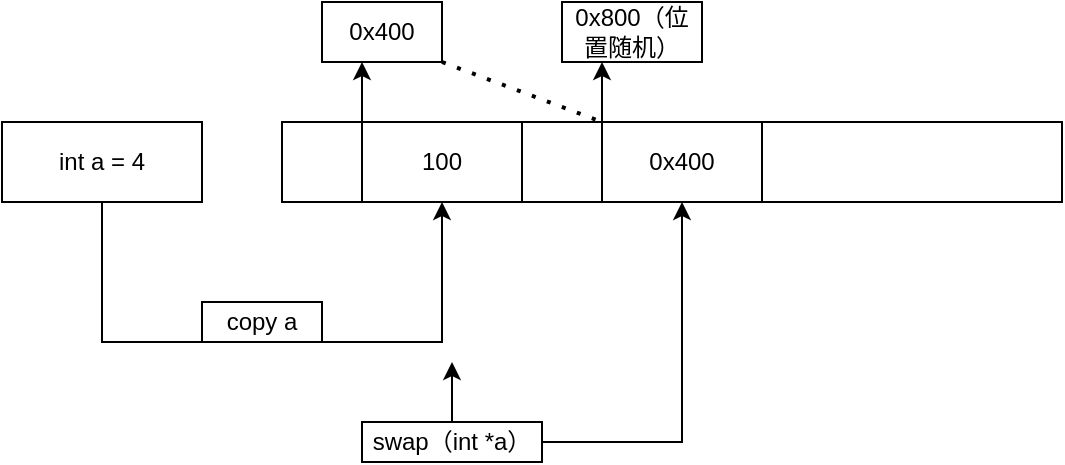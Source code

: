 <mxfile version="24.0.1" type="github">
  <diagram name="第 1 页" id="q78kQpraHTkYWzgcd1Y4">
    <mxGraphModel dx="1590" dy="512" grid="1" gridSize="10" guides="1" tooltips="1" connect="1" arrows="1" fold="1" page="1" pageScale="1" pageWidth="827" pageHeight="1169" math="0" shadow="0">
      <root>
        <mxCell id="0" />
        <mxCell id="1" parent="0" />
        <mxCell id="YHRuFbyDJNhAcAvSOEoz-2" value="" style="rounded=0;whiteSpace=wrap;html=1;" vertex="1" parent="1">
          <mxGeometry x="80" y="320" width="390" height="40" as="geometry" />
        </mxCell>
        <mxCell id="YHRuFbyDJNhAcAvSOEoz-3" value="&lt;font style=&quot;vertical-align: inherit;&quot;&gt;&lt;font style=&quot;vertical-align: inherit;&quot;&gt;100&lt;/font&gt;&lt;/font&gt;" style="rounded=0;whiteSpace=wrap;html=1;" vertex="1" parent="1">
          <mxGeometry x="120" y="320" width="80" height="40" as="geometry" />
        </mxCell>
        <mxCell id="YHRuFbyDJNhAcAvSOEoz-4" value="0x400" style="rounded=0;whiteSpace=wrap;html=1;" vertex="1" parent="1">
          <mxGeometry x="240" y="320" width="80" height="40" as="geometry" />
        </mxCell>
        <mxCell id="YHRuFbyDJNhAcAvSOEoz-5" value="" style="endArrow=classic;html=1;rounded=0;exitX=0;exitY=0;exitDx=0;exitDy=0;" edge="1" parent="1" source="YHRuFbyDJNhAcAvSOEoz-4">
          <mxGeometry width="50" height="50" relative="1" as="geometry">
            <mxPoint x="270" y="360" as="sourcePoint" />
            <mxPoint x="240" y="290" as="targetPoint" />
          </mxGeometry>
        </mxCell>
        <mxCell id="YHRuFbyDJNhAcAvSOEoz-6" value="" style="endArrow=classic;html=1;rounded=0;exitX=0;exitY=0;exitDx=0;exitDy=0;" edge="1" parent="1">
          <mxGeometry width="50" height="50" relative="1" as="geometry">
            <mxPoint x="120" y="320" as="sourcePoint" />
            <mxPoint x="120" y="290" as="targetPoint" />
          </mxGeometry>
        </mxCell>
        <mxCell id="YHRuFbyDJNhAcAvSOEoz-7" value="&lt;font style=&quot;vertical-align: inherit;&quot;&gt;&lt;font style=&quot;vertical-align: inherit;&quot;&gt;0x400&lt;/font&gt;&lt;/font&gt;" style="rounded=0;whiteSpace=wrap;html=1;" vertex="1" parent="1">
          <mxGeometry x="100" y="260" width="60" height="30" as="geometry" />
        </mxCell>
        <mxCell id="YHRuFbyDJNhAcAvSOEoz-8" value="&lt;font style=&quot;vertical-align: inherit;&quot;&gt;&lt;font style=&quot;vertical-align: inherit;&quot;&gt;&lt;font style=&quot;vertical-align: inherit;&quot;&gt;&lt;font style=&quot;vertical-align: inherit;&quot;&gt;0x800（位置随机）&lt;/font&gt;&lt;/font&gt;&lt;/font&gt;&lt;/font&gt;" style="rounded=0;whiteSpace=wrap;html=1;" vertex="1" parent="1">
          <mxGeometry x="220" y="260" width="70" height="30" as="geometry" />
        </mxCell>
        <mxCell id="YHRuFbyDJNhAcAvSOEoz-19" style="edgeStyle=orthogonalEdgeStyle;rounded=0;orthogonalLoop=1;jettySize=auto;html=1;entryX=0.5;entryY=1;entryDx=0;entryDy=0;" edge="1" parent="1" source="YHRuFbyDJNhAcAvSOEoz-10" target="YHRuFbyDJNhAcAvSOEoz-3">
          <mxGeometry relative="1" as="geometry">
            <Array as="points">
              <mxPoint x="-10" y="430" />
              <mxPoint x="160" y="430" />
            </Array>
          </mxGeometry>
        </mxCell>
        <mxCell id="YHRuFbyDJNhAcAvSOEoz-10" value="&lt;font style=&quot;vertical-align: inherit;&quot;&gt;&lt;font style=&quot;vertical-align: inherit;&quot;&gt;int a = 4&lt;/font&gt;&lt;/font&gt;" style="rounded=0;whiteSpace=wrap;html=1;" vertex="1" parent="1">
          <mxGeometry x="-60" y="320" width="100" height="40" as="geometry" />
        </mxCell>
        <mxCell id="YHRuFbyDJNhAcAvSOEoz-11" value="copy a" style="rounded=0;whiteSpace=wrap;html=1;" vertex="1" parent="1">
          <mxGeometry x="40" y="410" width="60" height="20" as="geometry" />
        </mxCell>
        <mxCell id="YHRuFbyDJNhAcAvSOEoz-12" style="edgeStyle=orthogonalEdgeStyle;rounded=0;orthogonalLoop=1;jettySize=auto;html=1;entryX=0.5;entryY=1;entryDx=0;entryDy=0;" edge="1" parent="1" source="YHRuFbyDJNhAcAvSOEoz-14" target="YHRuFbyDJNhAcAvSOEoz-4">
          <mxGeometry relative="1" as="geometry" />
        </mxCell>
        <mxCell id="YHRuFbyDJNhAcAvSOEoz-20" style="edgeStyle=orthogonalEdgeStyle;rounded=0;orthogonalLoop=1;jettySize=auto;html=1;" edge="1" parent="1" source="YHRuFbyDJNhAcAvSOEoz-14">
          <mxGeometry relative="1" as="geometry">
            <mxPoint x="165" y="440.0" as="targetPoint" />
          </mxGeometry>
        </mxCell>
        <mxCell id="YHRuFbyDJNhAcAvSOEoz-14" value="swap（int *a）" style="rounded=0;whiteSpace=wrap;html=1;" vertex="1" parent="1">
          <mxGeometry x="120" y="470" width="90" height="20" as="geometry" />
        </mxCell>
        <mxCell id="YHRuFbyDJNhAcAvSOEoz-21" value="" style="endArrow=none;dashed=1;html=1;dashPattern=1 3;strokeWidth=2;rounded=0;exitX=1;exitY=1;exitDx=0;exitDy=0;entryX=0;entryY=0;entryDx=0;entryDy=0;" edge="1" parent="1" source="YHRuFbyDJNhAcAvSOEoz-7" target="YHRuFbyDJNhAcAvSOEoz-4">
          <mxGeometry width="50" height="50" relative="1" as="geometry">
            <mxPoint x="230" y="370" as="sourcePoint" />
            <mxPoint x="280" y="320" as="targetPoint" />
          </mxGeometry>
        </mxCell>
      </root>
    </mxGraphModel>
  </diagram>
</mxfile>
